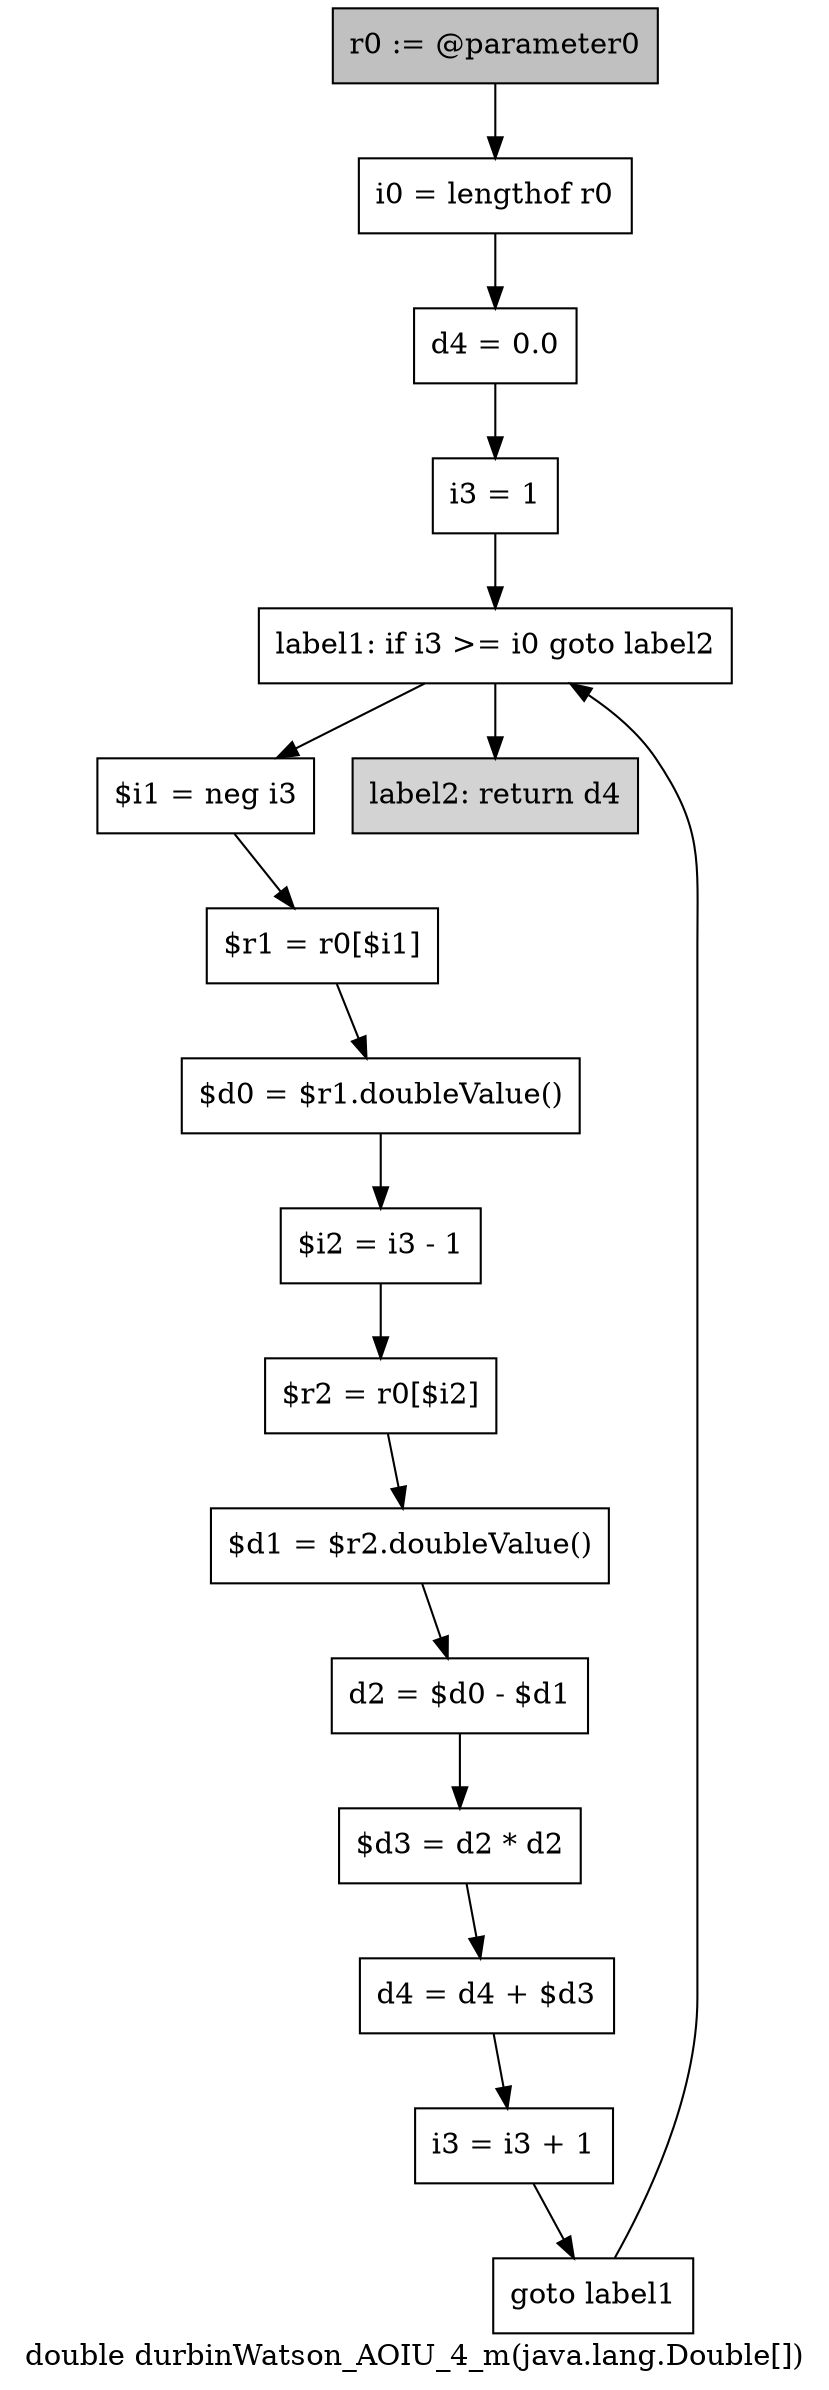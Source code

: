 digraph "double durbinWatson_AOIU_4_m(java.lang.Double[])" {
    label="double durbinWatson_AOIU_4_m(java.lang.Double[])";
    node [shape=box];
    "0" [style=filled,fillcolor=gray,label="r0 := @parameter0",];
    "1" [label="i0 = lengthof r0",];
    "0"->"1";
    "2" [label="d4 = 0.0",];
    "1"->"2";
    "3" [label="i3 = 1",];
    "2"->"3";
    "4" [label="label1: if i3 >= i0 goto label2",];
    "3"->"4";
    "5" [label="$i1 = neg i3",];
    "4"->"5";
    "16" [style=filled,fillcolor=lightgray,label="label2: return d4",];
    "4"->"16";
    "6" [label="$r1 = r0[$i1]",];
    "5"->"6";
    "7" [label="$d0 = $r1.doubleValue()",];
    "6"->"7";
    "8" [label="$i2 = i3 - 1",];
    "7"->"8";
    "9" [label="$r2 = r0[$i2]",];
    "8"->"9";
    "10" [label="$d1 = $r2.doubleValue()",];
    "9"->"10";
    "11" [label="d2 = $d0 - $d1",];
    "10"->"11";
    "12" [label="$d3 = d2 * d2",];
    "11"->"12";
    "13" [label="d4 = d4 + $d3",];
    "12"->"13";
    "14" [label="i3 = i3 + 1",];
    "13"->"14";
    "15" [label="goto label1",];
    "14"->"15";
    "15"->"4";
}
